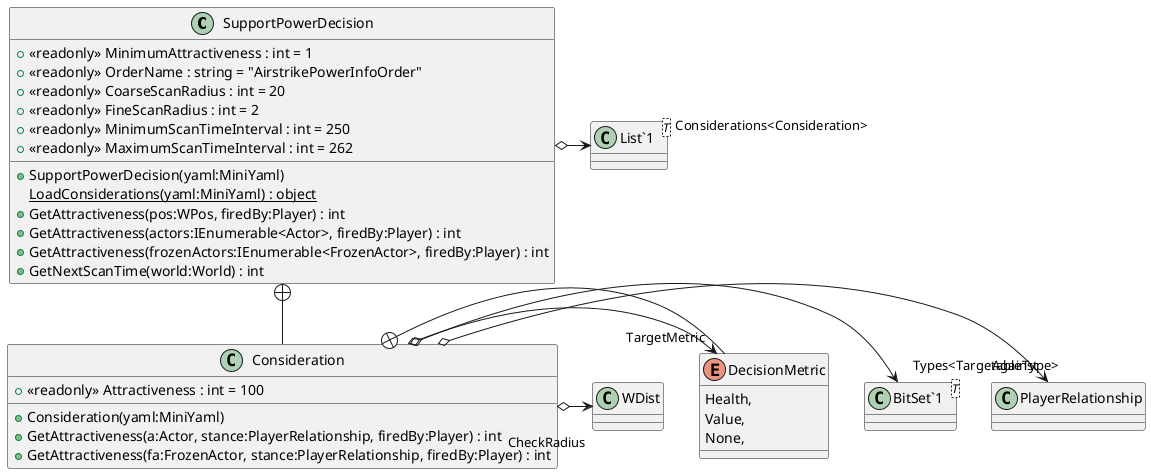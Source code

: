 @startuml
class SupportPowerDecision {
    + <<readonly>> MinimumAttractiveness : int = 1
    + <<readonly>> OrderName : string = "AirstrikePowerInfoOrder"
    + <<readonly>> CoarseScanRadius : int = 20
    + <<readonly>> FineScanRadius : int = 2
    + <<readonly>> MinimumScanTimeInterval : int = 250
    + <<readonly>> MaximumScanTimeInterval : int = 262
    + SupportPowerDecision(yaml:MiniYaml)
    {static} LoadConsiderations(yaml:MiniYaml) : object
    + GetAttractiveness(pos:WPos, firedBy:Player) : int
    + GetAttractiveness(actors:IEnumerable<Actor>, firedBy:Player) : int
    + GetAttractiveness(frozenActors:IEnumerable<FrozenActor>, firedBy:Player) : int
    + GetNextScanTime(world:World) : int
}
class "List`1"<T> {
}
class Consideration {
    + <<readonly>> Attractiveness : int = 100
    + Consideration(yaml:MiniYaml)
    + GetAttractiveness(a:Actor, stance:PlayerRelationship, firedBy:Player) : int
    + GetAttractiveness(fa:FrozenActor, stance:PlayerRelationship, firedBy:Player) : int
}
enum DecisionMetric {
    Health,
    Value,
    None,
}
class "BitSet`1"<T> {
}
SupportPowerDecision o-> "Considerations<Consideration>" "List`1"
SupportPowerDecision +-- Consideration
Consideration o-> "Against" PlayerRelationship
Consideration o-> "Types<TargetableType>" "BitSet`1"
Consideration o-> "TargetMetric" DecisionMetric
Consideration o-> "CheckRadius" WDist
Consideration +-- DecisionMetric
@enduml
